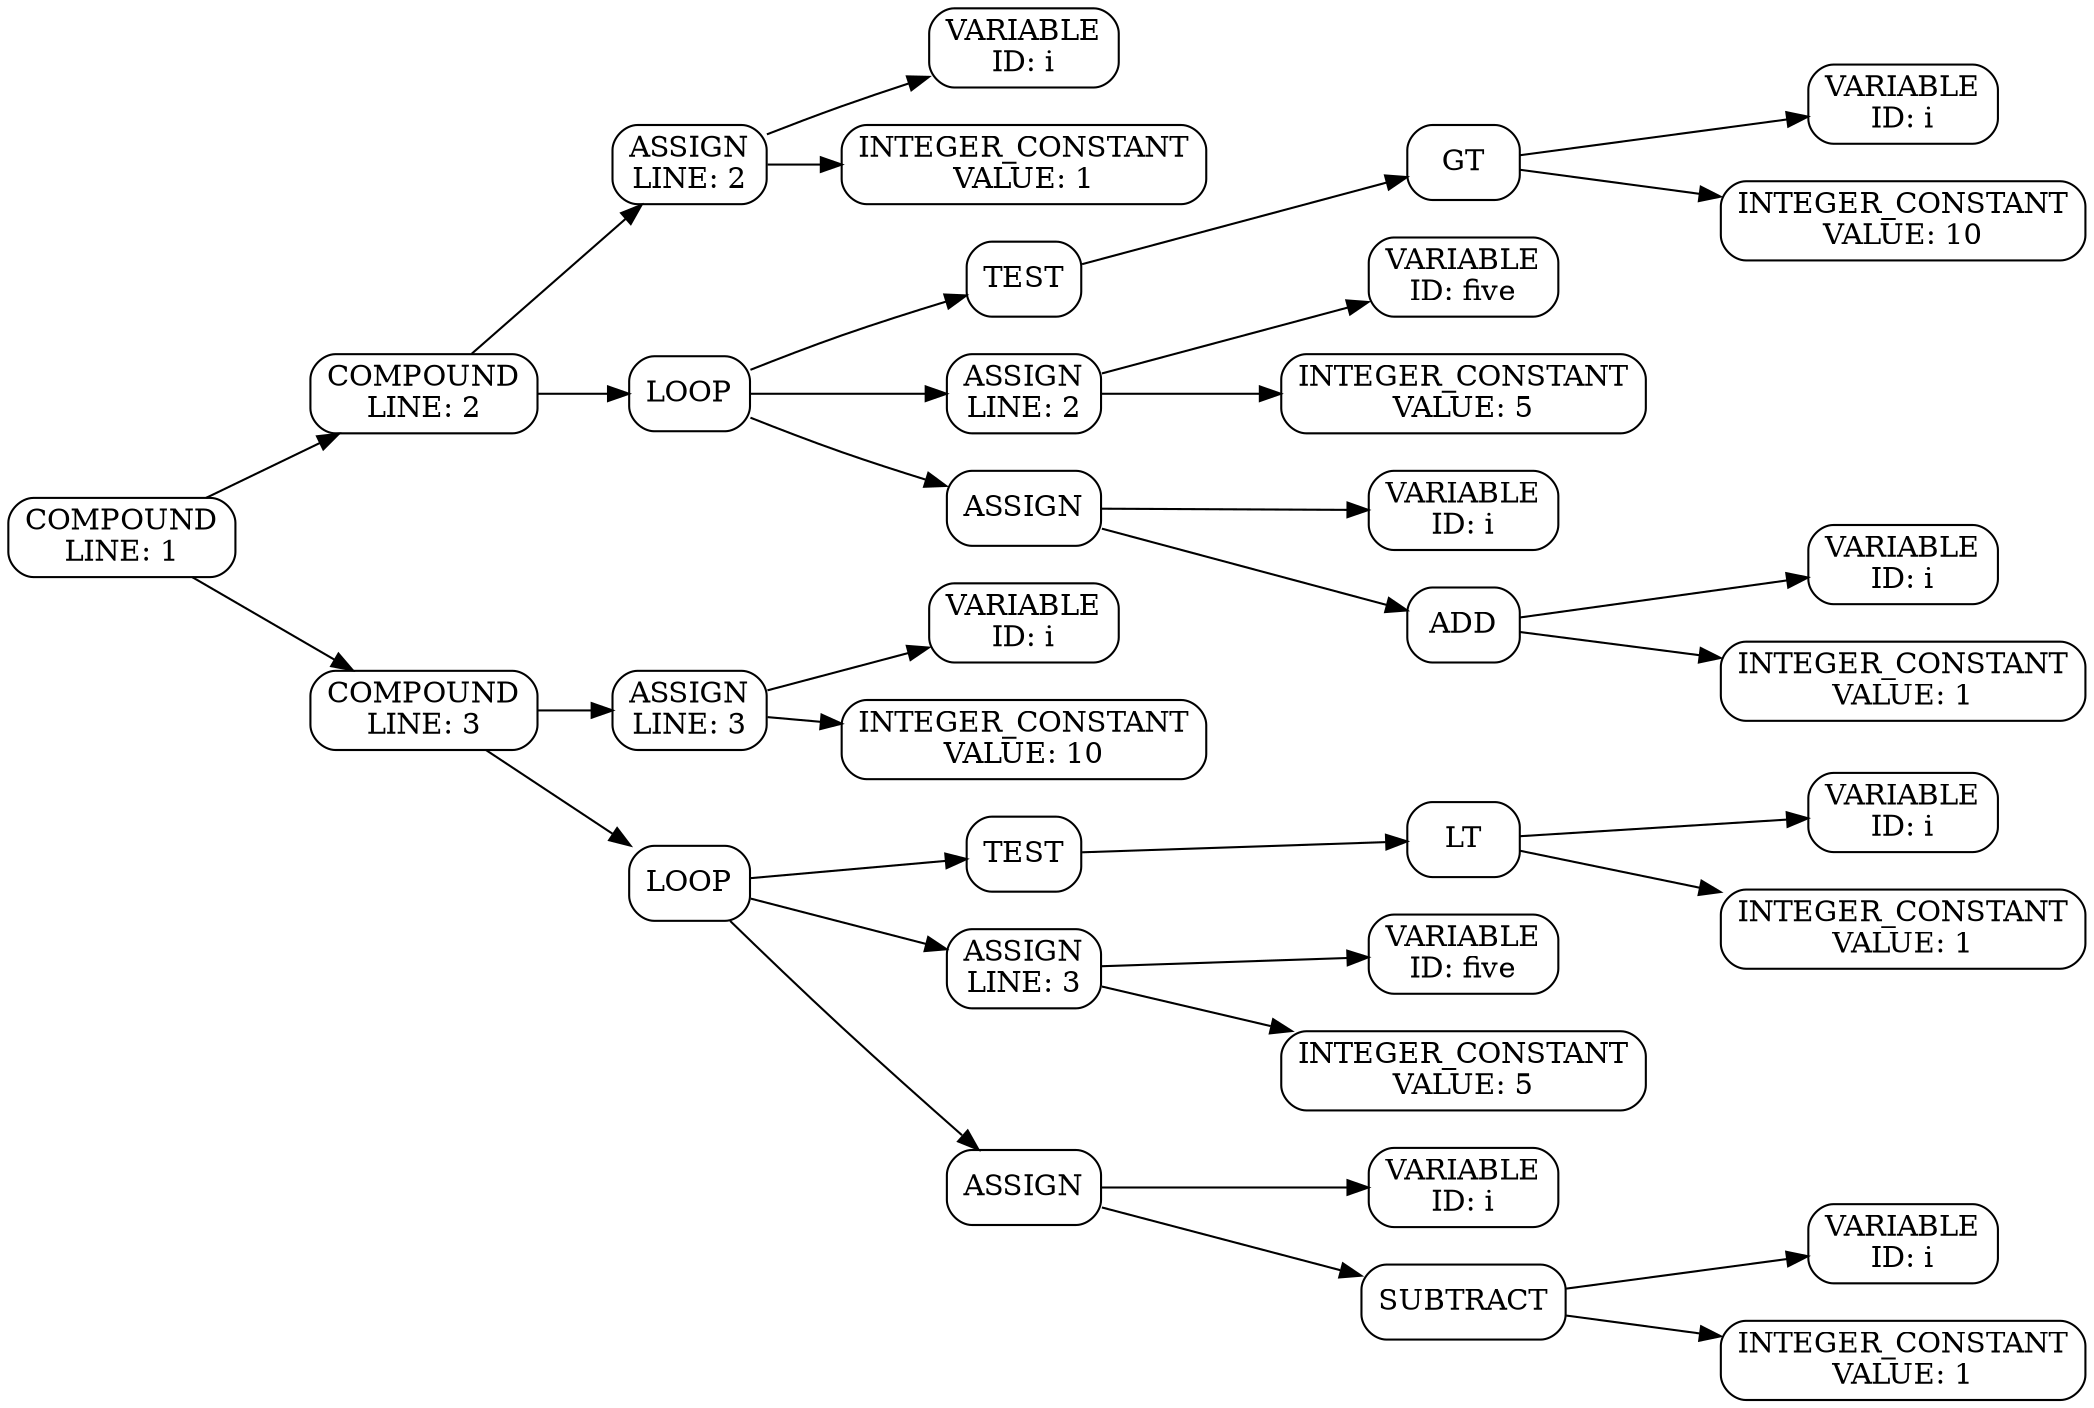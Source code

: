 digraph "parse tree"
{
  rankdir="LR"
  {
    node [shape=box, style="rounded"]
    node0 [label = "COMPOUND\nLINE: 1"]
    node1 [label = "COMPOUND\nLINE: 2"]
    node2 [label = "ASSIGN\nLINE: 2"]
    node3 [label = "VARIABLE\nID: i"]
    node4 [label = "INTEGER_CONSTANT\nVALUE: 1"]
    node5 [label = "LOOP"]
    node6 [label = "TEST"]
    node7 [label = "GT"]
    node8 [label = "VARIABLE\nID: i"]
    node9 [label = "INTEGER_CONSTANT\nVALUE: 10"]
    node10 [label = "ASSIGN\nLINE: 2"]
    node11 [label = "VARIABLE\nID: five"]
    node12 [label = "INTEGER_CONSTANT\nVALUE: 5"]
    node13 [label = "ASSIGN"]
    node14 [label = "VARIABLE\nID: i"]
    node15 [label = "ADD"]
    node16 [label = "VARIABLE\nID: i"]
    node17 [label = "INTEGER_CONSTANT\nVALUE: 1"]
    node18 [label = "COMPOUND\nLINE: 3"]
    node19 [label = "ASSIGN\nLINE: 3"]
    node20 [label = "VARIABLE\nID: i"]
    node21 [label = "INTEGER_CONSTANT\nVALUE: 10"]
    node22 [label = "LOOP"]
    node23 [label = "TEST"]
    node24 [label = "LT"]
    node25 [label = "VARIABLE\nID: i"]
    node26 [label = "INTEGER_CONSTANT\nVALUE: 1"]
    node27 [label = "ASSIGN\nLINE: 3"]
    node28 [label = "VARIABLE\nID: five"]
    node29 [label = "INTEGER_CONSTANT\nVALUE: 5"]
    node30 [label = "ASSIGN"]
    node31 [label = "VARIABLE\nID: i"]
    node32 [label = "SUBTRACT"]
    node33 [label = "VARIABLE\nID: i"]
    node34 [label = "INTEGER_CONSTANT\nVALUE: 1"]
  }
  node2 -> { node3 node4 }
  node7 -> { node8 node9 }
  node6 -> { node7 }
  node10 -> { node11 node12 }
  node15 -> { node16 node17 }
  node13 -> { node14 node15 }
  node5 -> { node6 node10 node13 }
  node1 -> { node2 node5 }
  node19 -> { node20 node21 }
  node24 -> { node25 node26 }
  node23 -> { node24 }
  node27 -> { node28 node29 }
  node32 -> { node33 node34 }
  node30 -> { node31 node32 }
  node22 -> { node23 node27 node30 }
  node18 -> { node19 node22 }
  node0 -> { node1 node18 }
}